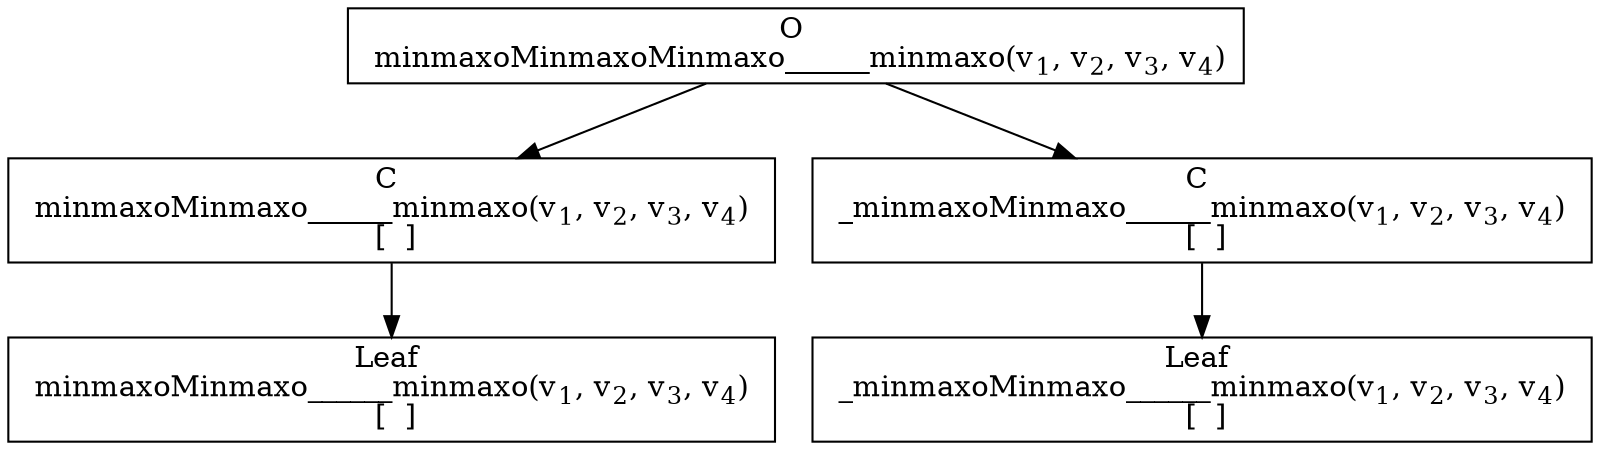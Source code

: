 digraph {
    graph [rankdir=TB
          ,bgcolor=transparent];
    node [shape=box
         ,fillcolor=white
         ,style=filled];
    0 [label=<O <BR/> minmaxoMinmaxoMinmaxo______minmaxo(v<SUB>1</SUB>, v<SUB>2</SUB>, v<SUB>3</SUB>, v<SUB>4</SUB>)>];
    1 [label=<C <BR/> minmaxoMinmaxo______minmaxo(v<SUB>1</SUB>, v<SUB>2</SUB>, v<SUB>3</SUB>, v<SUB>4</SUB>) <BR/>  [  ] >];
    2 [label=<C <BR/> _minmaxoMinmaxo______minmaxo(v<SUB>1</SUB>, v<SUB>2</SUB>, v<SUB>3</SUB>, v<SUB>4</SUB>) <BR/>  [  ] >];
    3 [label=<Leaf <BR/> minmaxoMinmaxo______minmaxo(v<SUB>1</SUB>, v<SUB>2</SUB>, v<SUB>3</SUB>, v<SUB>4</SUB>) <BR/>  [  ] >];
    4 [label=<Leaf <BR/> _minmaxoMinmaxo______minmaxo(v<SUB>1</SUB>, v<SUB>2</SUB>, v<SUB>3</SUB>, v<SUB>4</SUB>) <BR/>  [  ] >];
    0 -> 1 [label=""];
    0 -> 2 [label=""];
    1 -> 3 [label=""];
    2 -> 4 [label=""];
}